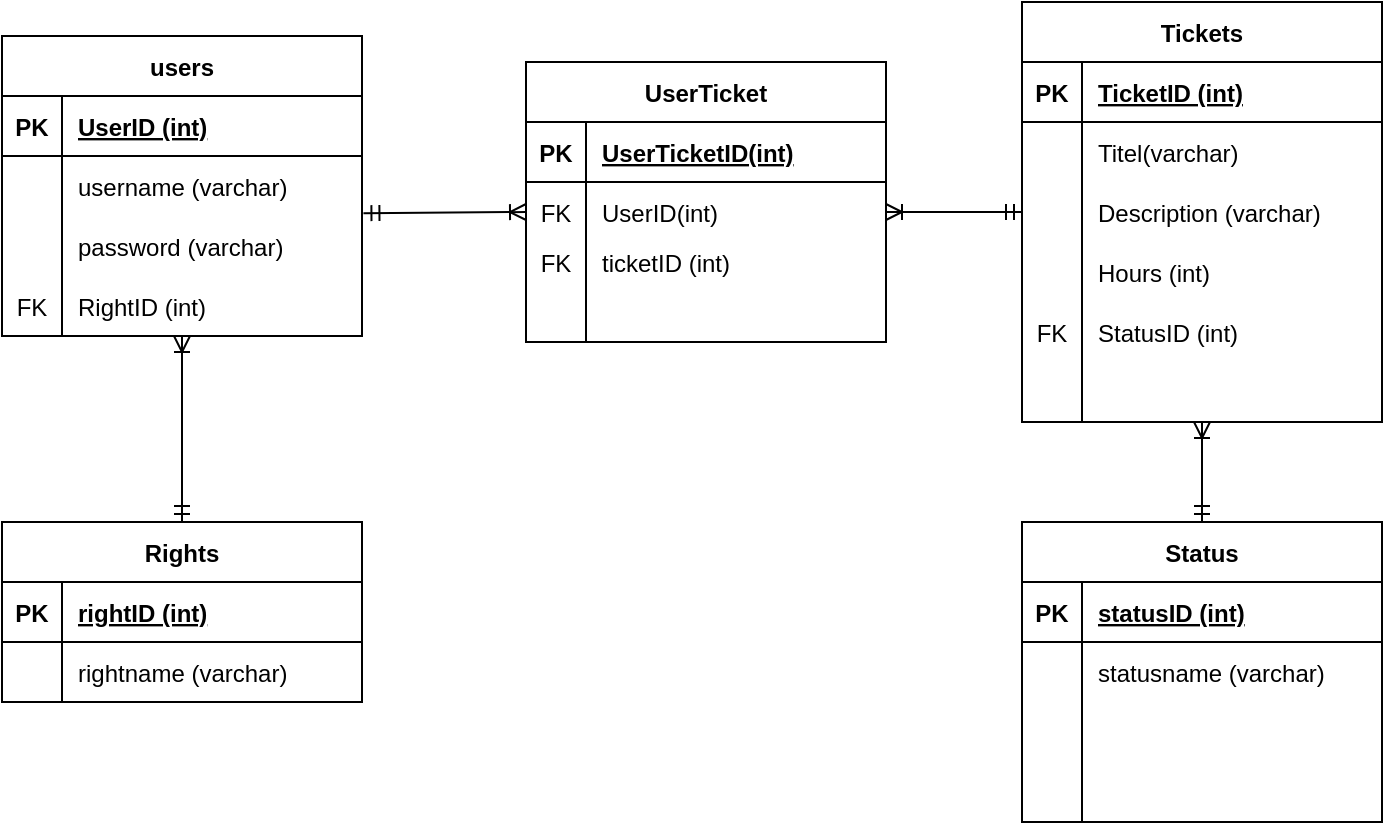 <mxfile version="20.8.16" type="device"><diagram name="Pagina-1" id="ED9_x2SgofxIKKMf2CVn"><mxGraphModel dx="1434" dy="836" grid="1" gridSize="10" guides="1" tooltips="1" connect="1" arrows="1" fold="1" page="1" pageScale="1" pageWidth="827" pageHeight="1169" math="0" shadow="0"><root><mxCell id="0"/><mxCell id="1" parent="0"/><mxCell id="HaP4oov02xEPlmSlkepc-18" value="" style="endArrow=ERmandOne;html=1;rounded=0;entryX=1.004;entryY=0.953;entryDx=0;entryDy=0;exitX=0;exitY=0.5;exitDx=0;exitDy=0;startArrow=ERoneToMany;startFill=0;endFill=0;entryPerimeter=0;" parent="1" source="A2KFYOI-hx_nvCQmy2ri-47" target="A2KFYOI-hx_nvCQmy2ri-19" edge="1"><mxGeometry x="0.404" y="-29" width="50" height="50" relative="1" as="geometry"><mxPoint x="320" y="205" as="sourcePoint"/><mxPoint x="220" y="205" as="targetPoint"/><mxPoint as="offset"/></mxGeometry></mxCell><mxCell id="HaP4oov02xEPlmSlkepc-21" value="" style="endArrow=ERmandOne;html=1;rounded=0;entryX=0;entryY=0.5;entryDx=0;entryDy=0;exitX=1;exitY=0.5;exitDx=0;exitDy=0;startArrow=ERoneToMany;startFill=0;endFill=0;" parent="1" source="A2KFYOI-hx_nvCQmy2ri-47" target="A2KFYOI-hx_nvCQmy2ri-63" edge="1"><mxGeometry x="0.404" y="-29" width="50" height="50" relative="1" as="geometry"><mxPoint x="460" y="205" as="sourcePoint"/><mxPoint x="570" y="205" as="targetPoint"/><mxPoint as="offset"/></mxGeometry></mxCell><mxCell id="A2KFYOI-hx_nvCQmy2ri-14" value="" style="endArrow=ERmandOne;html=1;rounded=0;entryX=0.5;entryY=0;entryDx=0;entryDy=0;startArrow=ERoneToMany;startFill=0;endFill=0;" parent="1" source="A2KFYOI-hx_nvCQmy2ri-25" edge="1"><mxGeometry x="0.404" y="-29" width="50" height="50" relative="1" as="geometry"><mxPoint x="141.12" y="270.39" as="sourcePoint"/><mxPoint x="140" y="360" as="targetPoint"/><mxPoint as="offset"/></mxGeometry></mxCell><mxCell id="A2KFYOI-hx_nvCQmy2ri-15" value="users" style="shape=table;startSize=30;container=1;collapsible=1;childLayout=tableLayout;fixedRows=1;rowLines=0;fontStyle=1;align=center;resizeLast=1;" parent="1" vertex="1"><mxGeometry x="50" y="117" width="180" height="150" as="geometry"/></mxCell><mxCell id="A2KFYOI-hx_nvCQmy2ri-16" value="" style="shape=tableRow;horizontal=0;startSize=0;swimlaneHead=0;swimlaneBody=0;fillColor=none;collapsible=0;dropTarget=0;points=[[0,0.5],[1,0.5]];portConstraint=eastwest;top=0;left=0;right=0;bottom=1;" parent="A2KFYOI-hx_nvCQmy2ri-15" vertex="1"><mxGeometry y="30" width="180" height="30" as="geometry"/></mxCell><mxCell id="A2KFYOI-hx_nvCQmy2ri-17" value="PK" style="shape=partialRectangle;connectable=0;fillColor=none;top=0;left=0;bottom=0;right=0;fontStyle=1;overflow=hidden;" parent="A2KFYOI-hx_nvCQmy2ri-16" vertex="1"><mxGeometry width="30" height="30" as="geometry"><mxRectangle width="30" height="30" as="alternateBounds"/></mxGeometry></mxCell><mxCell id="A2KFYOI-hx_nvCQmy2ri-18" value="UserID (int)" style="shape=partialRectangle;connectable=0;fillColor=none;top=0;left=0;bottom=0;right=0;align=left;spacingLeft=6;fontStyle=5;overflow=hidden;" parent="A2KFYOI-hx_nvCQmy2ri-16" vertex="1"><mxGeometry x="30" width="150" height="30" as="geometry"><mxRectangle width="150" height="30" as="alternateBounds"/></mxGeometry></mxCell><mxCell id="A2KFYOI-hx_nvCQmy2ri-19" value="" style="shape=tableRow;horizontal=0;startSize=0;swimlaneHead=0;swimlaneBody=0;fillColor=none;collapsible=0;dropTarget=0;points=[[0,0.5],[1,0.5]];portConstraint=eastwest;top=0;left=0;right=0;bottom=0;" parent="A2KFYOI-hx_nvCQmy2ri-15" vertex="1"><mxGeometry y="60" width="180" height="30" as="geometry"/></mxCell><mxCell id="A2KFYOI-hx_nvCQmy2ri-20" value="" style="shape=partialRectangle;connectable=0;fillColor=none;top=0;left=0;bottom=0;right=0;editable=1;overflow=hidden;" parent="A2KFYOI-hx_nvCQmy2ri-19" vertex="1"><mxGeometry width="30" height="30" as="geometry"><mxRectangle width="30" height="30" as="alternateBounds"/></mxGeometry></mxCell><mxCell id="A2KFYOI-hx_nvCQmy2ri-21" value="username (varchar)" style="shape=partialRectangle;connectable=0;fillColor=none;top=0;left=0;bottom=0;right=0;align=left;spacingLeft=6;overflow=hidden;" parent="A2KFYOI-hx_nvCQmy2ri-19" vertex="1"><mxGeometry x="30" width="150" height="30" as="geometry"><mxRectangle width="150" height="30" as="alternateBounds"/></mxGeometry></mxCell><mxCell id="A2KFYOI-hx_nvCQmy2ri-22" value="" style="shape=tableRow;horizontal=0;startSize=0;swimlaneHead=0;swimlaneBody=0;fillColor=none;collapsible=0;dropTarget=0;points=[[0,0.5],[1,0.5]];portConstraint=eastwest;top=0;left=0;right=0;bottom=0;" parent="A2KFYOI-hx_nvCQmy2ri-15" vertex="1"><mxGeometry y="90" width="180" height="30" as="geometry"/></mxCell><mxCell id="A2KFYOI-hx_nvCQmy2ri-23" value="" style="shape=partialRectangle;connectable=0;fillColor=none;top=0;left=0;bottom=0;right=0;editable=1;overflow=hidden;" parent="A2KFYOI-hx_nvCQmy2ri-22" vertex="1"><mxGeometry width="30" height="30" as="geometry"><mxRectangle width="30" height="30" as="alternateBounds"/></mxGeometry></mxCell><mxCell id="A2KFYOI-hx_nvCQmy2ri-24" value="password (varchar)" style="shape=partialRectangle;connectable=0;fillColor=none;top=0;left=0;bottom=0;right=0;align=left;spacingLeft=6;overflow=hidden;" parent="A2KFYOI-hx_nvCQmy2ri-22" vertex="1"><mxGeometry x="30" width="150" height="30" as="geometry"><mxRectangle width="150" height="30" as="alternateBounds"/></mxGeometry></mxCell><mxCell id="A2KFYOI-hx_nvCQmy2ri-25" value="" style="shape=tableRow;horizontal=0;startSize=0;swimlaneHead=0;swimlaneBody=0;fillColor=none;collapsible=0;dropTarget=0;points=[[0,0.5],[1,0.5]];portConstraint=eastwest;top=0;left=0;right=0;bottom=0;" parent="A2KFYOI-hx_nvCQmy2ri-15" vertex="1"><mxGeometry y="120" width="180" height="30" as="geometry"/></mxCell><mxCell id="A2KFYOI-hx_nvCQmy2ri-26" value="FK" style="shape=partialRectangle;connectable=0;fillColor=none;top=0;left=0;bottom=0;right=0;editable=1;overflow=hidden;" parent="A2KFYOI-hx_nvCQmy2ri-25" vertex="1"><mxGeometry width="30" height="30" as="geometry"><mxRectangle width="30" height="30" as="alternateBounds"/></mxGeometry></mxCell><mxCell id="A2KFYOI-hx_nvCQmy2ri-27" value="RightID (int)" style="shape=partialRectangle;connectable=0;fillColor=none;top=0;left=0;bottom=0;right=0;align=left;spacingLeft=6;overflow=hidden;" parent="A2KFYOI-hx_nvCQmy2ri-25" vertex="1"><mxGeometry x="30" width="150" height="30" as="geometry"><mxRectangle width="150" height="30" as="alternateBounds"/></mxGeometry></mxCell><mxCell id="A2KFYOI-hx_nvCQmy2ri-30" value="Rights" style="shape=table;startSize=30;container=1;collapsible=1;childLayout=tableLayout;fixedRows=1;rowLines=0;fontStyle=1;align=center;resizeLast=1;" parent="1" vertex="1"><mxGeometry x="50" y="360" width="180" height="90" as="geometry"/></mxCell><mxCell id="A2KFYOI-hx_nvCQmy2ri-31" value="" style="shape=tableRow;horizontal=0;startSize=0;swimlaneHead=0;swimlaneBody=0;fillColor=none;collapsible=0;dropTarget=0;points=[[0,0.5],[1,0.5]];portConstraint=eastwest;top=0;left=0;right=0;bottom=1;" parent="A2KFYOI-hx_nvCQmy2ri-30" vertex="1"><mxGeometry y="30" width="180" height="30" as="geometry"/></mxCell><mxCell id="A2KFYOI-hx_nvCQmy2ri-32" value="PK" style="shape=partialRectangle;connectable=0;fillColor=none;top=0;left=0;bottom=0;right=0;fontStyle=1;overflow=hidden;" parent="A2KFYOI-hx_nvCQmy2ri-31" vertex="1"><mxGeometry width="30" height="30" as="geometry"><mxRectangle width="30" height="30" as="alternateBounds"/></mxGeometry></mxCell><mxCell id="A2KFYOI-hx_nvCQmy2ri-33" value="rightID (int)" style="shape=partialRectangle;connectable=0;fillColor=none;top=0;left=0;bottom=0;right=0;align=left;spacingLeft=6;fontStyle=5;overflow=hidden;" parent="A2KFYOI-hx_nvCQmy2ri-31" vertex="1"><mxGeometry x="30" width="150" height="30" as="geometry"><mxRectangle width="150" height="30" as="alternateBounds"/></mxGeometry></mxCell><mxCell id="A2KFYOI-hx_nvCQmy2ri-34" value="" style="shape=tableRow;horizontal=0;startSize=0;swimlaneHead=0;swimlaneBody=0;fillColor=none;collapsible=0;dropTarget=0;points=[[0,0.5],[1,0.5]];portConstraint=eastwest;top=0;left=0;right=0;bottom=0;" parent="A2KFYOI-hx_nvCQmy2ri-30" vertex="1"><mxGeometry y="60" width="180" height="30" as="geometry"/></mxCell><mxCell id="A2KFYOI-hx_nvCQmy2ri-35" value="" style="shape=partialRectangle;connectable=0;fillColor=none;top=0;left=0;bottom=0;right=0;editable=1;overflow=hidden;" parent="A2KFYOI-hx_nvCQmy2ri-34" vertex="1"><mxGeometry width="30" height="30" as="geometry"><mxRectangle width="30" height="30" as="alternateBounds"/></mxGeometry></mxCell><mxCell id="A2KFYOI-hx_nvCQmy2ri-36" value="rightname (varchar)" style="shape=partialRectangle;connectable=0;fillColor=none;top=0;left=0;bottom=0;right=0;align=left;spacingLeft=6;overflow=hidden;" parent="A2KFYOI-hx_nvCQmy2ri-34" vertex="1"><mxGeometry x="30" width="150" height="30" as="geometry"><mxRectangle width="150" height="30" as="alternateBounds"/></mxGeometry></mxCell><mxCell id="A2KFYOI-hx_nvCQmy2ri-43" value="UserTicket" style="shape=table;startSize=30;container=1;collapsible=1;childLayout=tableLayout;fixedRows=1;rowLines=0;fontStyle=1;align=center;resizeLast=1;" parent="1" vertex="1"><mxGeometry x="312" y="130" width="180" height="140" as="geometry"/></mxCell><mxCell id="A2KFYOI-hx_nvCQmy2ri-44" value="" style="shape=tableRow;horizontal=0;startSize=0;swimlaneHead=0;swimlaneBody=0;fillColor=none;collapsible=0;dropTarget=0;points=[[0,0.5],[1,0.5]];portConstraint=eastwest;top=0;left=0;right=0;bottom=1;" parent="A2KFYOI-hx_nvCQmy2ri-43" vertex="1"><mxGeometry y="30" width="180" height="30" as="geometry"/></mxCell><mxCell id="A2KFYOI-hx_nvCQmy2ri-45" value="PK" style="shape=partialRectangle;connectable=0;fillColor=none;top=0;left=0;bottom=0;right=0;fontStyle=1;overflow=hidden;" parent="A2KFYOI-hx_nvCQmy2ri-44" vertex="1"><mxGeometry width="30" height="30" as="geometry"><mxRectangle width="30" height="30" as="alternateBounds"/></mxGeometry></mxCell><mxCell id="A2KFYOI-hx_nvCQmy2ri-46" value="UserTicketID(int)" style="shape=partialRectangle;connectable=0;fillColor=none;top=0;left=0;bottom=0;right=0;align=left;spacingLeft=6;fontStyle=5;overflow=hidden;" parent="A2KFYOI-hx_nvCQmy2ri-44" vertex="1"><mxGeometry x="30" width="150" height="30" as="geometry"><mxRectangle width="150" height="30" as="alternateBounds"/></mxGeometry></mxCell><mxCell id="A2KFYOI-hx_nvCQmy2ri-47" value="" style="shape=tableRow;horizontal=0;startSize=0;swimlaneHead=0;swimlaneBody=0;fillColor=none;collapsible=0;dropTarget=0;points=[[0,0.5],[1,0.5]];portConstraint=eastwest;top=0;left=0;right=0;bottom=0;" parent="A2KFYOI-hx_nvCQmy2ri-43" vertex="1"><mxGeometry y="60" width="180" height="30" as="geometry"/></mxCell><mxCell id="A2KFYOI-hx_nvCQmy2ri-48" value="FK" style="shape=partialRectangle;connectable=0;fillColor=none;top=0;left=0;bottom=0;right=0;editable=1;overflow=hidden;" parent="A2KFYOI-hx_nvCQmy2ri-47" vertex="1"><mxGeometry width="30" height="30" as="geometry"><mxRectangle width="30" height="30" as="alternateBounds"/></mxGeometry></mxCell><mxCell id="A2KFYOI-hx_nvCQmy2ri-49" value="UserID(int)" style="shape=partialRectangle;connectable=0;fillColor=none;top=0;left=0;bottom=0;right=0;align=left;spacingLeft=6;overflow=hidden;" parent="A2KFYOI-hx_nvCQmy2ri-47" vertex="1"><mxGeometry x="30" width="150" height="30" as="geometry"><mxRectangle width="150" height="30" as="alternateBounds"/></mxGeometry></mxCell><mxCell id="A2KFYOI-hx_nvCQmy2ri-50" value="" style="shape=tableRow;horizontal=0;startSize=0;swimlaneHead=0;swimlaneBody=0;fillColor=none;collapsible=0;dropTarget=0;points=[[0,0.5],[1,0.5]];portConstraint=eastwest;top=0;left=0;right=0;bottom=0;" parent="A2KFYOI-hx_nvCQmy2ri-43" vertex="1"><mxGeometry y="90" width="180" height="20" as="geometry"/></mxCell><mxCell id="A2KFYOI-hx_nvCQmy2ri-51" value="FK" style="shape=partialRectangle;connectable=0;fillColor=none;top=0;left=0;bottom=0;right=0;editable=1;overflow=hidden;" parent="A2KFYOI-hx_nvCQmy2ri-50" vertex="1"><mxGeometry width="30" height="20" as="geometry"><mxRectangle width="30" height="20" as="alternateBounds"/></mxGeometry></mxCell><mxCell id="A2KFYOI-hx_nvCQmy2ri-52" value="ticketID (int)" style="shape=partialRectangle;connectable=0;fillColor=none;top=0;left=0;bottom=0;right=0;align=left;spacingLeft=6;overflow=hidden;" parent="A2KFYOI-hx_nvCQmy2ri-50" vertex="1"><mxGeometry x="30" width="150" height="20" as="geometry"><mxRectangle width="150" height="20" as="alternateBounds"/></mxGeometry></mxCell><mxCell id="A2KFYOI-hx_nvCQmy2ri-53" value="" style="shape=tableRow;horizontal=0;startSize=0;swimlaneHead=0;swimlaneBody=0;fillColor=none;collapsible=0;dropTarget=0;points=[[0,0.5],[1,0.5]];portConstraint=eastwest;top=0;left=0;right=0;bottom=0;" parent="A2KFYOI-hx_nvCQmy2ri-43" vertex="1"><mxGeometry y="110" width="180" height="30" as="geometry"/></mxCell><mxCell id="A2KFYOI-hx_nvCQmy2ri-54" value="" style="shape=partialRectangle;connectable=0;fillColor=none;top=0;left=0;bottom=0;right=0;editable=1;overflow=hidden;" parent="A2KFYOI-hx_nvCQmy2ri-53" vertex="1"><mxGeometry width="30" height="30" as="geometry"><mxRectangle width="30" height="30" as="alternateBounds"/></mxGeometry></mxCell><mxCell id="A2KFYOI-hx_nvCQmy2ri-55" value="" style="shape=partialRectangle;connectable=0;fillColor=none;top=0;left=0;bottom=0;right=0;align=left;spacingLeft=6;overflow=hidden;" parent="A2KFYOI-hx_nvCQmy2ri-53" vertex="1"><mxGeometry x="30" width="150" height="30" as="geometry"><mxRectangle width="150" height="30" as="alternateBounds"/></mxGeometry></mxCell><mxCell id="A2KFYOI-hx_nvCQmy2ri-56" value="Tickets" style="shape=table;startSize=30;container=1;collapsible=1;childLayout=tableLayout;fixedRows=1;rowLines=0;fontStyle=1;align=center;resizeLast=1;" parent="1" vertex="1"><mxGeometry x="560" y="100" width="180" height="210" as="geometry"/></mxCell><mxCell id="A2KFYOI-hx_nvCQmy2ri-57" value="" style="shape=tableRow;horizontal=0;startSize=0;swimlaneHead=0;swimlaneBody=0;fillColor=none;collapsible=0;dropTarget=0;points=[[0,0.5],[1,0.5]];portConstraint=eastwest;top=0;left=0;right=0;bottom=1;" parent="A2KFYOI-hx_nvCQmy2ri-56" vertex="1"><mxGeometry y="30" width="180" height="30" as="geometry"/></mxCell><mxCell id="A2KFYOI-hx_nvCQmy2ri-58" value="PK" style="shape=partialRectangle;connectable=0;fillColor=none;top=0;left=0;bottom=0;right=0;fontStyle=1;overflow=hidden;" parent="A2KFYOI-hx_nvCQmy2ri-57" vertex="1"><mxGeometry width="30" height="30" as="geometry"><mxRectangle width="30" height="30" as="alternateBounds"/></mxGeometry></mxCell><mxCell id="A2KFYOI-hx_nvCQmy2ri-59" value="TicketID (int)" style="shape=partialRectangle;connectable=0;fillColor=none;top=0;left=0;bottom=0;right=0;align=left;spacingLeft=6;fontStyle=5;overflow=hidden;" parent="A2KFYOI-hx_nvCQmy2ri-57" vertex="1"><mxGeometry x="30" width="150" height="30" as="geometry"><mxRectangle width="150" height="30" as="alternateBounds"/></mxGeometry></mxCell><mxCell id="A2KFYOI-hx_nvCQmy2ri-60" value="" style="shape=tableRow;horizontal=0;startSize=0;swimlaneHead=0;swimlaneBody=0;fillColor=none;collapsible=0;dropTarget=0;points=[[0,0.5],[1,0.5]];portConstraint=eastwest;top=0;left=0;right=0;bottom=0;" parent="A2KFYOI-hx_nvCQmy2ri-56" vertex="1"><mxGeometry y="60" width="180" height="30" as="geometry"/></mxCell><mxCell id="A2KFYOI-hx_nvCQmy2ri-61" value="" style="shape=partialRectangle;connectable=0;fillColor=none;top=0;left=0;bottom=0;right=0;editable=1;overflow=hidden;" parent="A2KFYOI-hx_nvCQmy2ri-60" vertex="1"><mxGeometry width="30" height="30" as="geometry"><mxRectangle width="30" height="30" as="alternateBounds"/></mxGeometry></mxCell><mxCell id="A2KFYOI-hx_nvCQmy2ri-62" value="Titel(varchar)" style="shape=partialRectangle;connectable=0;fillColor=none;top=0;left=0;bottom=0;right=0;align=left;spacingLeft=6;overflow=hidden;" parent="A2KFYOI-hx_nvCQmy2ri-60" vertex="1"><mxGeometry x="30" width="150" height="30" as="geometry"><mxRectangle width="150" height="30" as="alternateBounds"/></mxGeometry></mxCell><mxCell id="A2KFYOI-hx_nvCQmy2ri-63" value="" style="shape=tableRow;horizontal=0;startSize=0;swimlaneHead=0;swimlaneBody=0;fillColor=none;collapsible=0;dropTarget=0;points=[[0,0.5],[1,0.5]];portConstraint=eastwest;top=0;left=0;right=0;bottom=0;" parent="A2KFYOI-hx_nvCQmy2ri-56" vertex="1"><mxGeometry y="90" width="180" height="30" as="geometry"/></mxCell><mxCell id="A2KFYOI-hx_nvCQmy2ri-64" value="" style="shape=partialRectangle;connectable=0;fillColor=none;top=0;left=0;bottom=0;right=0;editable=1;overflow=hidden;" parent="A2KFYOI-hx_nvCQmy2ri-63" vertex="1"><mxGeometry width="30" height="30" as="geometry"><mxRectangle width="30" height="30" as="alternateBounds"/></mxGeometry></mxCell><mxCell id="A2KFYOI-hx_nvCQmy2ri-65" value="Description (varchar)" style="shape=partialRectangle;connectable=0;fillColor=none;top=0;left=0;bottom=0;right=0;align=left;spacingLeft=6;overflow=hidden;" parent="A2KFYOI-hx_nvCQmy2ri-63" vertex="1"><mxGeometry x="30" width="150" height="30" as="geometry"><mxRectangle width="150" height="30" as="alternateBounds"/></mxGeometry></mxCell><mxCell id="A2KFYOI-hx_nvCQmy2ri-66" value="" style="shape=tableRow;horizontal=0;startSize=0;swimlaneHead=0;swimlaneBody=0;fillColor=none;collapsible=0;dropTarget=0;points=[[0,0.5],[1,0.5]];portConstraint=eastwest;top=0;left=0;right=0;bottom=0;" parent="A2KFYOI-hx_nvCQmy2ri-56" vertex="1"><mxGeometry y="120" width="180" height="30" as="geometry"/></mxCell><mxCell id="A2KFYOI-hx_nvCQmy2ri-67" value="" style="shape=partialRectangle;connectable=0;fillColor=none;top=0;left=0;bottom=0;right=0;editable=1;overflow=hidden;" parent="A2KFYOI-hx_nvCQmy2ri-66" vertex="1"><mxGeometry width="30" height="30" as="geometry"><mxRectangle width="30" height="30" as="alternateBounds"/></mxGeometry></mxCell><mxCell id="A2KFYOI-hx_nvCQmy2ri-68" value="Hours (int)" style="shape=partialRectangle;connectable=0;fillColor=none;top=0;left=0;bottom=0;right=0;align=left;spacingLeft=6;overflow=hidden;" parent="A2KFYOI-hx_nvCQmy2ri-66" vertex="1"><mxGeometry x="30" width="150" height="30" as="geometry"><mxRectangle width="150" height="30" as="alternateBounds"/></mxGeometry></mxCell><mxCell id="A2KFYOI-hx_nvCQmy2ri-69" value="" style="shape=tableRow;horizontal=0;startSize=0;swimlaneHead=0;swimlaneBody=0;fillColor=none;collapsible=0;dropTarget=0;points=[[0,0.5],[1,0.5]];portConstraint=eastwest;top=0;left=0;right=0;bottom=0;" parent="A2KFYOI-hx_nvCQmy2ri-56" vertex="1"><mxGeometry y="150" width="180" height="30" as="geometry"/></mxCell><mxCell id="A2KFYOI-hx_nvCQmy2ri-70" value="FK" style="shape=partialRectangle;connectable=0;fillColor=none;top=0;left=0;bottom=0;right=0;editable=1;overflow=hidden;" parent="A2KFYOI-hx_nvCQmy2ri-69" vertex="1"><mxGeometry width="30" height="30" as="geometry"><mxRectangle width="30" height="30" as="alternateBounds"/></mxGeometry></mxCell><mxCell id="A2KFYOI-hx_nvCQmy2ri-71" value="StatusID (int)" style="shape=partialRectangle;connectable=0;fillColor=none;top=0;left=0;bottom=0;right=0;align=left;spacingLeft=6;overflow=hidden;" parent="A2KFYOI-hx_nvCQmy2ri-69" vertex="1"><mxGeometry x="30" width="150" height="30" as="geometry"><mxRectangle width="150" height="30" as="alternateBounds"/></mxGeometry></mxCell><mxCell id="A2KFYOI-hx_nvCQmy2ri-72" value="" style="shape=tableRow;horizontal=0;startSize=0;swimlaneHead=0;swimlaneBody=0;fillColor=none;collapsible=0;dropTarget=0;points=[[0,0.5],[1,0.5]];portConstraint=eastwest;top=0;left=0;right=0;bottom=0;" parent="A2KFYOI-hx_nvCQmy2ri-56" vertex="1"><mxGeometry y="180" width="180" height="30" as="geometry"/></mxCell><mxCell id="A2KFYOI-hx_nvCQmy2ri-73" value="" style="shape=partialRectangle;connectable=0;fillColor=none;top=0;left=0;bottom=0;right=0;editable=1;overflow=hidden;" parent="A2KFYOI-hx_nvCQmy2ri-72" vertex="1"><mxGeometry width="30" height="30" as="geometry"><mxRectangle width="30" height="30" as="alternateBounds"/></mxGeometry></mxCell><mxCell id="A2KFYOI-hx_nvCQmy2ri-74" value="" style="shape=partialRectangle;connectable=0;fillColor=none;top=0;left=0;bottom=0;right=0;align=left;spacingLeft=6;overflow=hidden;" parent="A2KFYOI-hx_nvCQmy2ri-72" vertex="1"><mxGeometry x="30" width="150" height="30" as="geometry"><mxRectangle width="150" height="30" as="alternateBounds"/></mxGeometry></mxCell><mxCell id="A2KFYOI-hx_nvCQmy2ri-75" value="Status" style="shape=table;startSize=30;container=1;collapsible=1;childLayout=tableLayout;fixedRows=1;rowLines=0;fontStyle=1;align=center;resizeLast=1;" parent="1" vertex="1"><mxGeometry x="560" y="360" width="180" height="150" as="geometry"/></mxCell><mxCell id="A2KFYOI-hx_nvCQmy2ri-76" value="" style="shape=tableRow;horizontal=0;startSize=0;swimlaneHead=0;swimlaneBody=0;fillColor=none;collapsible=0;dropTarget=0;points=[[0,0.5],[1,0.5]];portConstraint=eastwest;top=0;left=0;right=0;bottom=1;" parent="A2KFYOI-hx_nvCQmy2ri-75" vertex="1"><mxGeometry y="30" width="180" height="30" as="geometry"/></mxCell><mxCell id="A2KFYOI-hx_nvCQmy2ri-77" value="PK" style="shape=partialRectangle;connectable=0;fillColor=none;top=0;left=0;bottom=0;right=0;fontStyle=1;overflow=hidden;" parent="A2KFYOI-hx_nvCQmy2ri-76" vertex="1"><mxGeometry width="30" height="30" as="geometry"><mxRectangle width="30" height="30" as="alternateBounds"/></mxGeometry></mxCell><mxCell id="A2KFYOI-hx_nvCQmy2ri-78" value="statusID (int)" style="shape=partialRectangle;connectable=0;fillColor=none;top=0;left=0;bottom=0;right=0;align=left;spacingLeft=6;fontStyle=5;overflow=hidden;" parent="A2KFYOI-hx_nvCQmy2ri-76" vertex="1"><mxGeometry x="30" width="150" height="30" as="geometry"><mxRectangle width="150" height="30" as="alternateBounds"/></mxGeometry></mxCell><mxCell id="A2KFYOI-hx_nvCQmy2ri-79" value="" style="shape=tableRow;horizontal=0;startSize=0;swimlaneHead=0;swimlaneBody=0;fillColor=none;collapsible=0;dropTarget=0;points=[[0,0.5],[1,0.5]];portConstraint=eastwest;top=0;left=0;right=0;bottom=0;" parent="A2KFYOI-hx_nvCQmy2ri-75" vertex="1"><mxGeometry y="60" width="180" height="30" as="geometry"/></mxCell><mxCell id="A2KFYOI-hx_nvCQmy2ri-80" value="" style="shape=partialRectangle;connectable=0;fillColor=none;top=0;left=0;bottom=0;right=0;editable=1;overflow=hidden;" parent="A2KFYOI-hx_nvCQmy2ri-79" vertex="1"><mxGeometry width="30" height="30" as="geometry"><mxRectangle width="30" height="30" as="alternateBounds"/></mxGeometry></mxCell><mxCell id="A2KFYOI-hx_nvCQmy2ri-81" value="statusname (varchar)" style="shape=partialRectangle;connectable=0;fillColor=none;top=0;left=0;bottom=0;right=0;align=left;spacingLeft=6;overflow=hidden;" parent="A2KFYOI-hx_nvCQmy2ri-79" vertex="1"><mxGeometry x="30" width="150" height="30" as="geometry"><mxRectangle width="150" height="30" as="alternateBounds"/></mxGeometry></mxCell><mxCell id="A2KFYOI-hx_nvCQmy2ri-82" value="" style="shape=tableRow;horizontal=0;startSize=0;swimlaneHead=0;swimlaneBody=0;fillColor=none;collapsible=0;dropTarget=0;points=[[0,0.5],[1,0.5]];portConstraint=eastwest;top=0;left=0;right=0;bottom=0;" parent="A2KFYOI-hx_nvCQmy2ri-75" vertex="1"><mxGeometry y="90" width="180" height="30" as="geometry"/></mxCell><mxCell id="A2KFYOI-hx_nvCQmy2ri-83" value="" style="shape=partialRectangle;connectable=0;fillColor=none;top=0;left=0;bottom=0;right=0;editable=1;overflow=hidden;" parent="A2KFYOI-hx_nvCQmy2ri-82" vertex="1"><mxGeometry width="30" height="30" as="geometry"><mxRectangle width="30" height="30" as="alternateBounds"/></mxGeometry></mxCell><mxCell id="A2KFYOI-hx_nvCQmy2ri-84" value="" style="shape=partialRectangle;connectable=0;fillColor=none;top=0;left=0;bottom=0;right=0;align=left;spacingLeft=6;overflow=hidden;" parent="A2KFYOI-hx_nvCQmy2ri-82" vertex="1"><mxGeometry x="30" width="150" height="30" as="geometry"><mxRectangle width="150" height="30" as="alternateBounds"/></mxGeometry></mxCell><mxCell id="A2KFYOI-hx_nvCQmy2ri-85" value="" style="shape=tableRow;horizontal=0;startSize=0;swimlaneHead=0;swimlaneBody=0;fillColor=none;collapsible=0;dropTarget=0;points=[[0,0.5],[1,0.5]];portConstraint=eastwest;top=0;left=0;right=0;bottom=0;" parent="A2KFYOI-hx_nvCQmy2ri-75" vertex="1"><mxGeometry y="120" width="180" height="30" as="geometry"/></mxCell><mxCell id="A2KFYOI-hx_nvCQmy2ri-86" value="" style="shape=partialRectangle;connectable=0;fillColor=none;top=0;left=0;bottom=0;right=0;editable=1;overflow=hidden;" parent="A2KFYOI-hx_nvCQmy2ri-85" vertex="1"><mxGeometry width="30" height="30" as="geometry"><mxRectangle width="30" height="30" as="alternateBounds"/></mxGeometry></mxCell><mxCell id="A2KFYOI-hx_nvCQmy2ri-87" value="" style="shape=partialRectangle;connectable=0;fillColor=none;top=0;left=0;bottom=0;right=0;align=left;spacingLeft=6;overflow=hidden;" parent="A2KFYOI-hx_nvCQmy2ri-85" vertex="1"><mxGeometry x="30" width="150" height="30" as="geometry"><mxRectangle width="150" height="30" as="alternateBounds"/></mxGeometry></mxCell><mxCell id="A2KFYOI-hx_nvCQmy2ri-89" value="" style="endArrow=ERmandOne;html=1;rounded=0;startArrow=ERoneToMany;startFill=0;endFill=0;entryX=0.5;entryY=0;entryDx=0;entryDy=0;" parent="1" source="A2KFYOI-hx_nvCQmy2ri-72" target="A2KFYOI-hx_nvCQmy2ri-75" edge="1"><mxGeometry x="0.404" y="-29" width="50" height="50" relative="1" as="geometry"><mxPoint x="660" y="310" as="sourcePoint"/><mxPoint x="570" y="330" as="targetPoint"/><mxPoint as="offset"/></mxGeometry></mxCell></root></mxGraphModel></diagram></mxfile>
